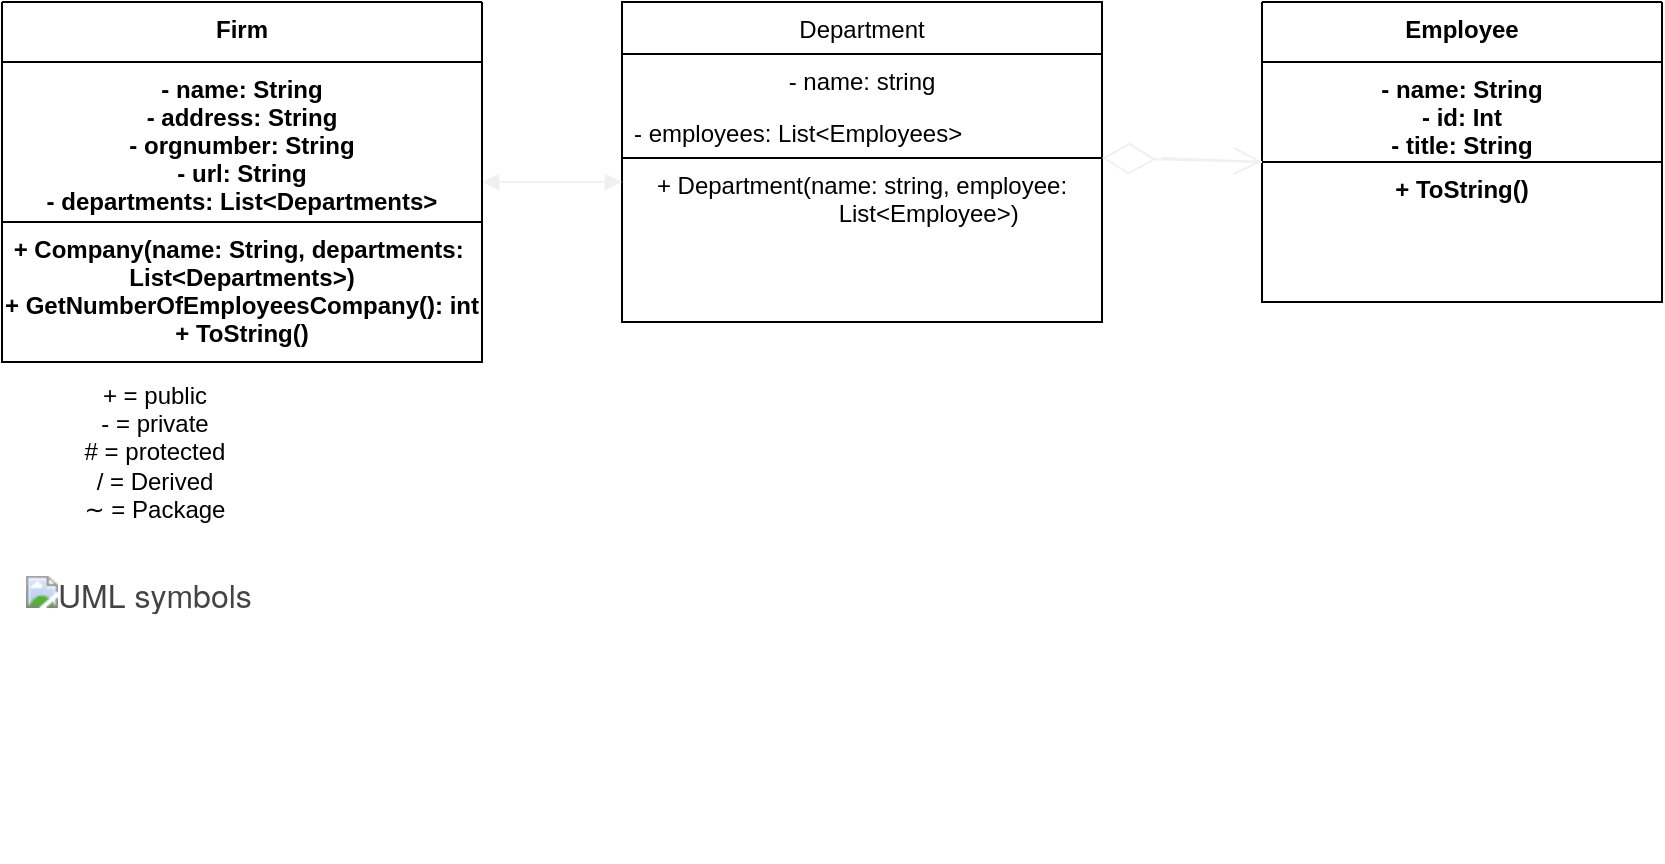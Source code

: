 <mxfile>
    <diagram id="SmyQHOQdSe9PQLPskRBj" name="Page-1">
        <mxGraphModel dx="820" dy="575" grid="1" gridSize="10" guides="1" tooltips="1" connect="1" arrows="1" fold="1" page="1" pageScale="1" pageWidth="850" pageHeight="1100" math="0" shadow="0">
            <root>
                <mxCell id="0"/>
                <mxCell id="1" parent="0"/>
                <mxCell id="11" value="+ = public&lt;br&gt;- = private&lt;br&gt;# = protected&lt;br&gt;/ = Derived&lt;br&gt;∼ = Package&lt;br&gt;" style="text;html=1;align=center;verticalAlign=middle;resizable=0;points=[];autosize=1;strokeColor=none;" parent="1" vertex="1">
                    <mxGeometry x="41" y="265" width="90" height="80" as="geometry"/>
                </mxCell>
                <mxCell id="12" value="Department" style="swimlane;fontStyle=0;childLayout=stackLayout;horizontal=1;startSize=26;fillColor=none;horizontalStack=0;resizeParent=1;resizeParentMax=0;resizeLast=0;collapsible=1;marginBottom=0;" parent="1" vertex="1">
                    <mxGeometry x="320" y="80" width="240" height="160" as="geometry"/>
                </mxCell>
                <mxCell id="13" value="- name: string&#10;" style="text;strokeColor=none;fillColor=none;align=center;verticalAlign=top;spacingLeft=4;spacingRight=4;overflow=hidden;rotatable=0;points=[[0,0.5],[1,0.5]];portConstraint=eastwest;" parent="12" vertex="1">
                    <mxGeometry y="26" width="240" height="26" as="geometry"/>
                </mxCell>
                <mxCell id="14" value="- employees: List&lt;Employees&gt;&#10;" style="text;strokeColor=none;fillColor=none;align=left;verticalAlign=top;spacingLeft=4;spacingRight=4;overflow=hidden;rotatable=0;points=[[0,0.5],[1,0.5]];portConstraint=eastwest;" parent="12" vertex="1">
                    <mxGeometry y="52" width="240" height="26" as="geometry"/>
                </mxCell>
                <mxCell id="15" value="+ Department(name: string, employee:&#10;                    List&lt;Employee&gt;)" style="swimlane;startSize=0;align=center;verticalAlign=top;fontStyle=0" parent="12" vertex="1">
                    <mxGeometry y="78" width="240" height="82" as="geometry"/>
                </mxCell>
                <mxCell id="79" value="" style="endArrow=block;startArrow=block;endFill=1;startFill=1;html=1;strokeColor=#f0f0f0;" parent="15" edge="1">
                    <mxGeometry width="160" relative="1" as="geometry">
                        <mxPoint x="-70" y="12" as="sourcePoint"/>
                        <mxPoint y="12" as="targetPoint"/>
                    </mxGeometry>
                </mxCell>
                <mxCell id="27" value="Firm" style="swimlane;startSize=0;align=center;verticalAlign=top;" parent="1" vertex="1">
                    <mxGeometry x="10" y="80" width="240" height="180" as="geometry"/>
                </mxCell>
                <mxCell id="29" value="- name: String&#10;- address: String&#10;- orgnumber: String&#10;- url: String&#10;- departments: List&lt;Departments&gt;" style="swimlane;startSize=0;align=center;verticalAlign=top;" parent="27" vertex="1">
                    <mxGeometry y="30" width="240" height="150" as="geometry"/>
                </mxCell>
                <mxCell id="30" value="+ Company(name: String, departments: &#10;List&lt;Departments&gt;)&#10;+ GetNumberOfEmployeesCompany(): int&#10;+ ToString()" style="swimlane;startSize=0;align=center;verticalAlign=top;" parent="29" vertex="1">
                    <mxGeometry y="80" width="240" height="70" as="geometry"/>
                </mxCell>
                <mxCell id="33" value="Employee" style="swimlane;startSize=0;align=center;verticalAlign=top;" parent="1" vertex="1">
                    <mxGeometry x="640" y="80" width="200" height="30" as="geometry"/>
                </mxCell>
                <mxCell id="35" value="- name: String&#10;- id: Int&#10;- title: String" style="swimlane;startSize=0;align=center;verticalAlign=top;" parent="1" vertex="1">
                    <mxGeometry x="640" y="110" width="200" height="50" as="geometry"/>
                </mxCell>
                <mxCell id="36" value="+ ToString()&#10;" style="swimlane;startSize=0;align=center;verticalAlign=top;" parent="1" vertex="1">
                    <mxGeometry x="640" y="160" width="200" height="70" as="geometry"/>
                </mxCell>
                <mxCell id="74" value="" style="endArrow=open;endFill=1;endSize=12;html=1;strokeColor=#f0f0f0;entryX=0;entryY=1;entryDx=0;entryDy=0;" parent="36" target="35" edge="1">
                    <mxGeometry width="160" relative="1" as="geometry">
                        <mxPoint x="-50" y="-2" as="sourcePoint"/>
                        <mxPoint x="110" y="-2" as="targetPoint"/>
                    </mxGeometry>
                </mxCell>
                <mxCell id="37" value="&lt;img alt=&quot;UML symbols&quot; src=&quot;https://wcs.smartdraw.com/uml-diagram/img/uml-symbols.png?bn=15100111805&quot; style=&quot;border: 0px; font-style: normal; font-weight: 400; font-stretch: inherit; font-size: 16px; line-height: inherit; font-family: overpass, avenir, &amp;quot;avenir next&amp;quot;, &amp;quot;helvetica neue&amp;quot;, &amp;quot;segoe ui&amp;quot;, verdana, sans-serif; margin: auto auto 3rem; padding: 0px; max-width: 100%; display: block; color: rgb(68, 68, 68); letter-spacing: normal; text-indent: 0px; text-transform: none; word-spacing: 0px;&quot;&gt;&lt;br class=&quot;Apple-interchange-newline&quot;&gt;" style="text;whiteSpace=wrap;html=1;" parent="1" vertex="1">
                    <mxGeometry x="20" y="360" width="170" height="150" as="geometry"/>
                </mxCell>
                <mxCell id="40" value="" style="endArrow=diamondThin;endFill=0;endSize=24;html=1;strokeColor=#f0f0f0;entryX=1;entryY=0;entryDx=0;entryDy=0;exitX=0;exitY=0;exitDx=0;exitDy=0;" parent="1" source="36" target="15" edge="1">
                    <mxGeometry width="160" relative="1" as="geometry">
                        <mxPoint x="640" y="370" as="sourcePoint"/>
                        <mxPoint x="610" y="220" as="targetPoint"/>
                    </mxGeometry>
                </mxCell>
            </root>
        </mxGraphModel>
    </diagram>
</mxfile>